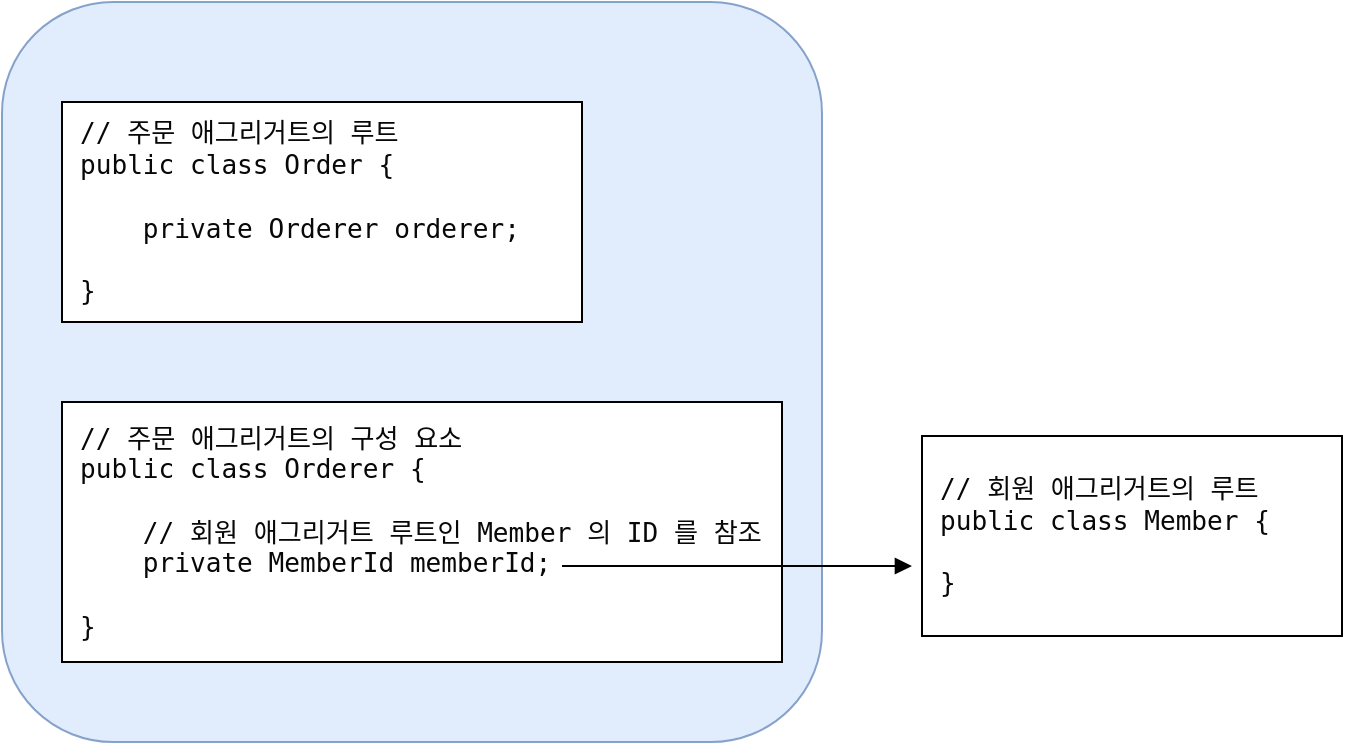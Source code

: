 <mxfile version="24.4.8" type="device">
  <diagram name="페이지-1" id="2ASu2FHaeGVyWreeaYHF">
    <mxGraphModel dx="1114" dy="894" grid="1" gridSize="10" guides="1" tooltips="1" connect="1" arrows="1" fold="1" page="1" pageScale="1" pageWidth="827" pageHeight="1169" math="0" shadow="0">
      <root>
        <mxCell id="0" />
        <mxCell id="1" parent="0" />
        <mxCell id="VTiUe0myc_ZHt63ytffi-1" value="" style="rounded=1;whiteSpace=wrap;html=1;fillColor=#dae8fc;strokeColor=#6c8ebf;opacity=80;" vertex="1" parent="1">
          <mxGeometry x="30" y="50" width="410" height="370" as="geometry" />
        </mxCell>
        <mxCell id="VTiUe0myc_ZHt63ytffi-2" value="&lt;div style=&quot;background-color: rgb(255, 255, 255);&quot;&gt;&lt;pre style=&quot;&quot;&gt;&lt;font face=&quot;IBM Plex Mono, monospace&quot; color=&quot;#080808&quot;&gt;&lt;span style=&quot;font-size: 13.067px;&quot;&gt;// 주문 애그리거트의 루트&lt;br/&gt;public class Order {&lt;br/&gt;&lt;br/&gt;    private Orderer orderer;&lt;br/&gt;&lt;br/&gt;}&lt;/span&gt;&lt;/font&gt;&lt;br&gt;&lt;/pre&gt;&lt;/div&gt;" style="rounded=0;whiteSpace=wrap;html=1;align=left;spacingLeft=7;" vertex="1" parent="1">
          <mxGeometry x="60" y="100" width="260" height="110" as="geometry" />
        </mxCell>
        <mxCell id="VTiUe0myc_ZHt63ytffi-3" value="&lt;div style=&quot;background-color: rgb(255, 255, 255);&quot;&gt;&lt;pre style=&quot;&quot;&gt;&lt;font face=&quot;IBM Plex Mono, monospace&quot; color=&quot;#080808&quot;&gt;&lt;span style=&quot;font-size: 13.067px;&quot;&gt;// 주문 애그리거트의 구성 요소&lt;br/&gt;public class Orderer {&lt;br/&gt;&lt;br/&gt;    // 회원 애그리거트 루트인 Member 의 ID 를 참조&lt;br/&gt;    private MemberId memberId;  &lt;br/&gt;&lt;br/&gt;}&lt;/span&gt;&lt;/font&gt;&lt;br&gt;&lt;/pre&gt;&lt;/div&gt;" style="rounded=0;whiteSpace=wrap;html=1;align=left;spacingLeft=7;" vertex="1" parent="1">
          <mxGeometry x="60" y="250" width="360" height="130" as="geometry" />
        </mxCell>
        <mxCell id="VTiUe0myc_ZHt63ytffi-4" value="&lt;div style=&quot;background-color: rgb(255, 255, 255);&quot;&gt;&lt;pre style=&quot;&quot;&gt;&lt;font face=&quot;IBM Plex Mono, monospace&quot; color=&quot;#080808&quot;&gt;&lt;span style=&quot;font-size: 13.067px;&quot;&gt;// 회원 애그리거트의 루트&lt;br/&gt;public class Member {&lt;br/&gt;    &lt;br/&gt;}&lt;/span&gt;&lt;/font&gt;&lt;br&gt;&lt;/pre&gt;&lt;/div&gt;" style="rounded=0;whiteSpace=wrap;html=1;align=left;spacingLeft=7;" vertex="1" parent="1">
          <mxGeometry x="490" y="267" width="210" height="100" as="geometry" />
        </mxCell>
        <mxCell id="VTiUe0myc_ZHt63ytffi-5" value="" style="endArrow=block;html=1;rounded=0;entryX=-0.024;entryY=0.65;entryDx=0;entryDy=0;entryPerimeter=0;endFill=1;" edge="1" parent="1" target="VTiUe0myc_ZHt63ytffi-4">
          <mxGeometry width="50" height="50" relative="1" as="geometry">
            <mxPoint x="310" y="332" as="sourcePoint" />
            <mxPoint x="520" y="332" as="targetPoint" />
          </mxGeometry>
        </mxCell>
      </root>
    </mxGraphModel>
  </diagram>
</mxfile>
